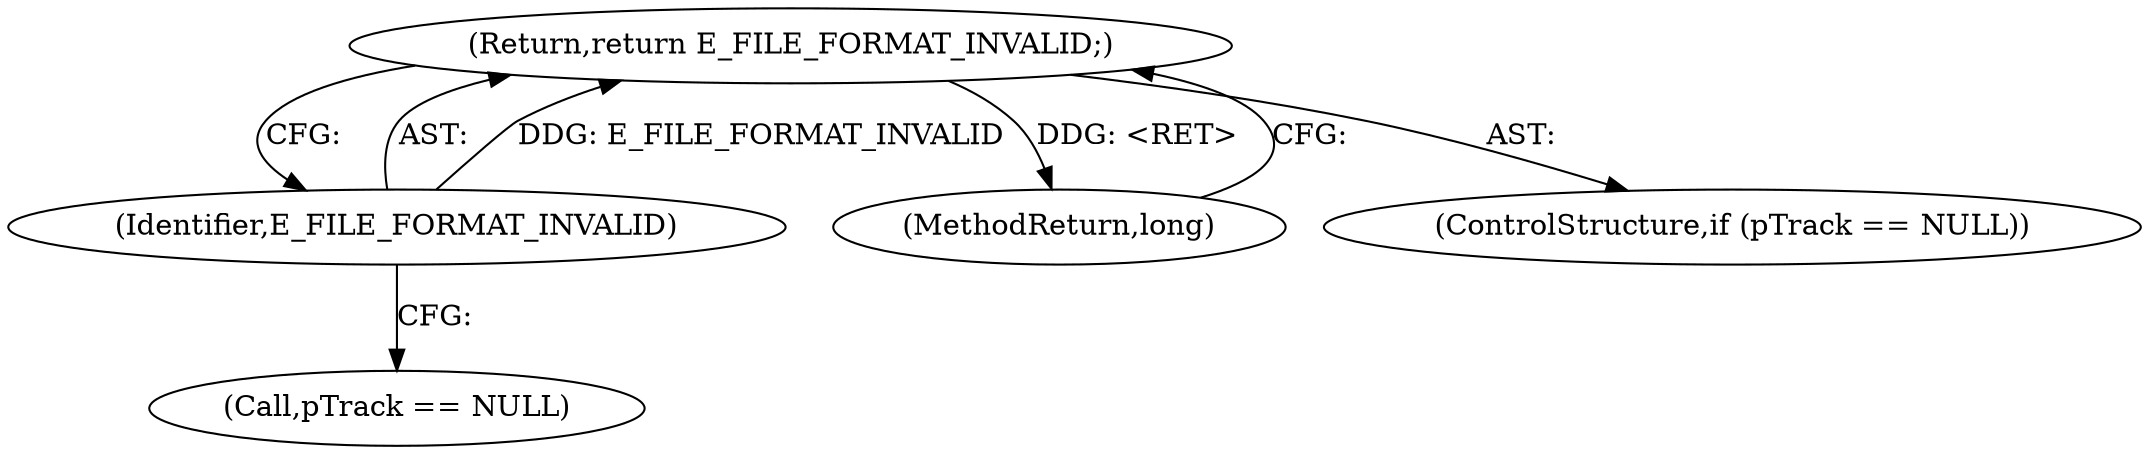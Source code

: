 digraph "1_Android_cc274e2abe8b2a6698a5c47d8aa4bb45f1f9538d_56@del" {
"1000244" [label="(Return,return E_FILE_FORMAT_INVALID;)"];
"1000245" [label="(Identifier,E_FILE_FORMAT_INVALID)"];
"1000241" [label="(Call,pTrack == NULL)"];
"1000363" [label="(MethodReturn,long)"];
"1000240" [label="(ControlStructure,if (pTrack == NULL))"];
"1000244" [label="(Return,return E_FILE_FORMAT_INVALID;)"];
"1000245" [label="(Identifier,E_FILE_FORMAT_INVALID)"];
"1000244" -> "1000240"  [label="AST: "];
"1000244" -> "1000245"  [label="CFG: "];
"1000245" -> "1000244"  [label="AST: "];
"1000363" -> "1000244"  [label="CFG: "];
"1000244" -> "1000363"  [label="DDG: <RET>"];
"1000245" -> "1000244"  [label="DDG: E_FILE_FORMAT_INVALID"];
"1000245" -> "1000241"  [label="CFG: "];
}
